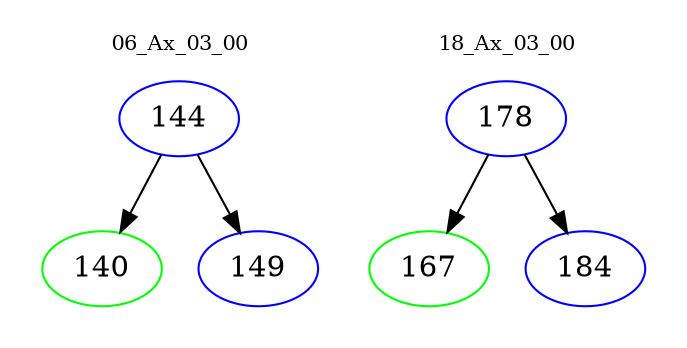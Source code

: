 digraph{
subgraph cluster_0 {
color = white
label = "06_Ax_03_00";
fontsize=10;
T0_144 [label="144", color="blue"]
T0_144 -> T0_140 [color="black"]
T0_140 [label="140", color="green"]
T0_144 -> T0_149 [color="black"]
T0_149 [label="149", color="blue"]
}
subgraph cluster_1 {
color = white
label = "18_Ax_03_00";
fontsize=10;
T1_178 [label="178", color="blue"]
T1_178 -> T1_167 [color="black"]
T1_167 [label="167", color="green"]
T1_178 -> T1_184 [color="black"]
T1_184 [label="184", color="blue"]
}
}
